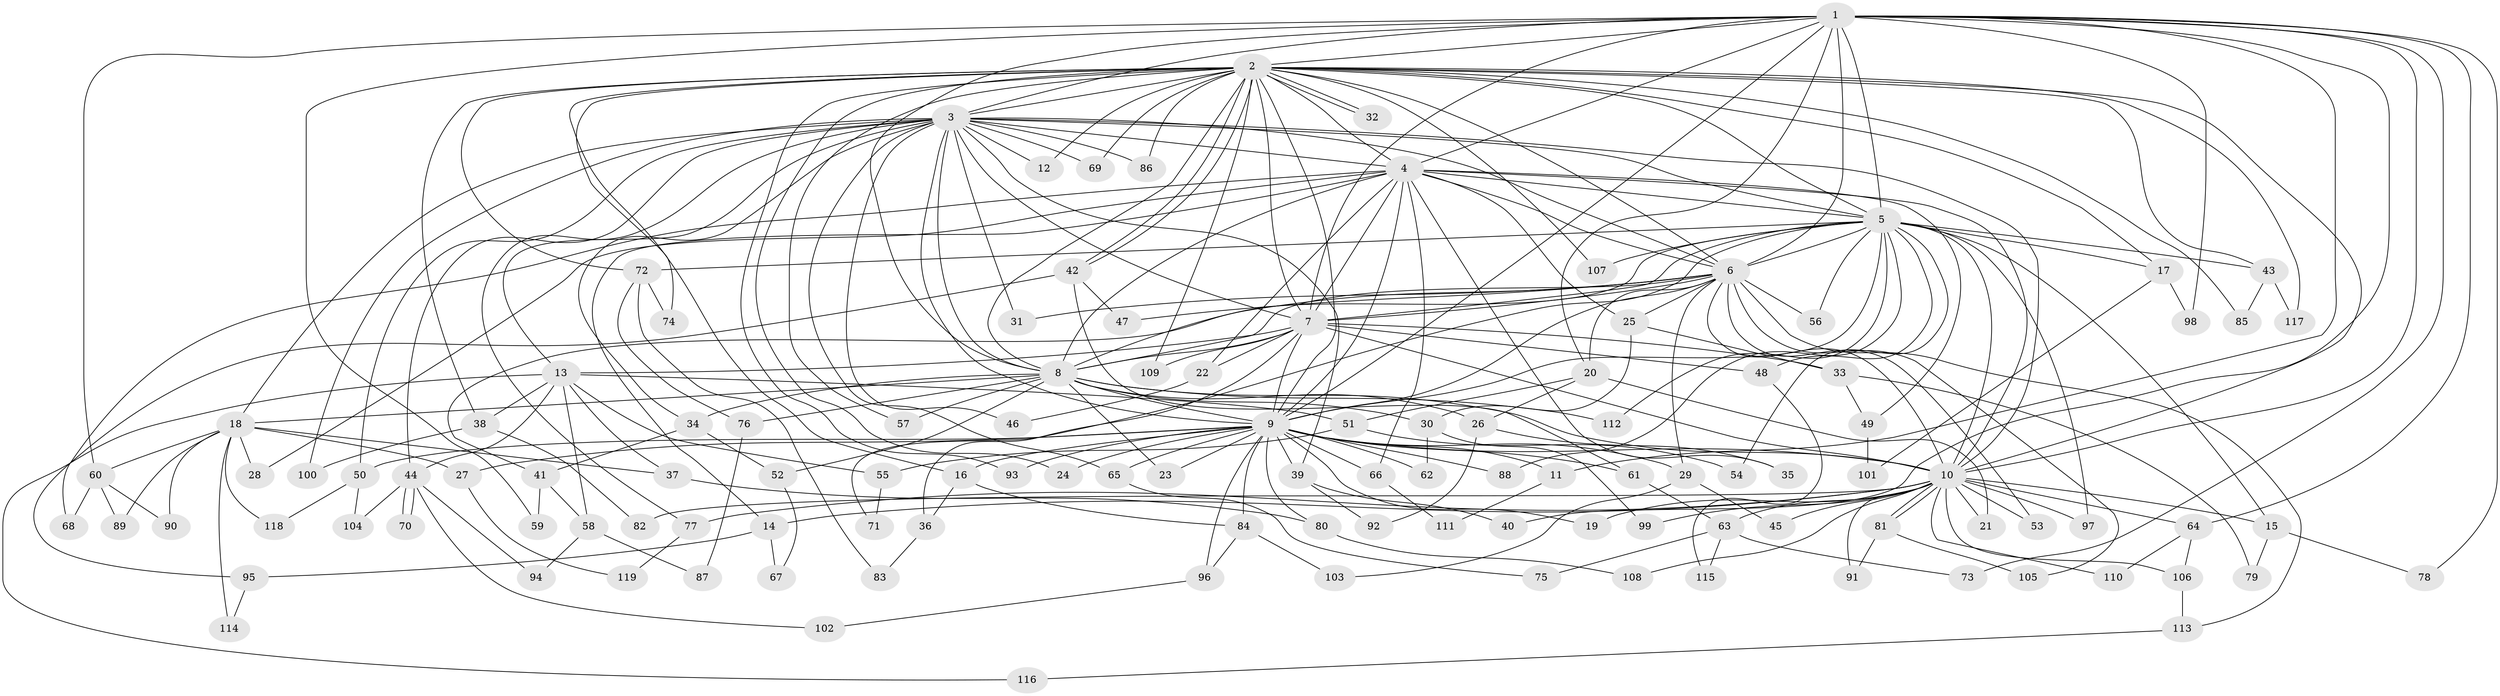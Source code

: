 // Generated by graph-tools (version 1.1) at 2025/14/03/09/25 04:14:07]
// undirected, 119 vertices, 263 edges
graph export_dot {
graph [start="1"]
  node [color=gray90,style=filled];
  1;
  2;
  3;
  4;
  5;
  6;
  7;
  8;
  9;
  10;
  11;
  12;
  13;
  14;
  15;
  16;
  17;
  18;
  19;
  20;
  21;
  22;
  23;
  24;
  25;
  26;
  27;
  28;
  29;
  30;
  31;
  32;
  33;
  34;
  35;
  36;
  37;
  38;
  39;
  40;
  41;
  42;
  43;
  44;
  45;
  46;
  47;
  48;
  49;
  50;
  51;
  52;
  53;
  54;
  55;
  56;
  57;
  58;
  59;
  60;
  61;
  62;
  63;
  64;
  65;
  66;
  67;
  68;
  69;
  70;
  71;
  72;
  73;
  74;
  75;
  76;
  77;
  78;
  79;
  80;
  81;
  82;
  83;
  84;
  85;
  86;
  87;
  88;
  89;
  90;
  91;
  92;
  93;
  94;
  95;
  96;
  97;
  98;
  99;
  100;
  101;
  102;
  103;
  104;
  105;
  106;
  107;
  108;
  109;
  110;
  111;
  112;
  113;
  114;
  115;
  116;
  117;
  118;
  119;
  1 -- 2;
  1 -- 3;
  1 -- 4;
  1 -- 5;
  1 -- 6;
  1 -- 7;
  1 -- 8;
  1 -- 9;
  1 -- 10;
  1 -- 11;
  1 -- 20;
  1 -- 40;
  1 -- 59;
  1 -- 60;
  1 -- 64;
  1 -- 73;
  1 -- 78;
  1 -- 98;
  2 -- 3;
  2 -- 4;
  2 -- 5;
  2 -- 6;
  2 -- 7;
  2 -- 8;
  2 -- 9;
  2 -- 10;
  2 -- 12;
  2 -- 16;
  2 -- 17;
  2 -- 24;
  2 -- 32;
  2 -- 32;
  2 -- 38;
  2 -- 42;
  2 -- 42;
  2 -- 43;
  2 -- 57;
  2 -- 69;
  2 -- 72;
  2 -- 74;
  2 -- 85;
  2 -- 86;
  2 -- 93;
  2 -- 107;
  2 -- 109;
  2 -- 117;
  3 -- 4;
  3 -- 5;
  3 -- 6;
  3 -- 7;
  3 -- 8;
  3 -- 9;
  3 -- 10;
  3 -- 12;
  3 -- 13;
  3 -- 18;
  3 -- 31;
  3 -- 34;
  3 -- 39;
  3 -- 44;
  3 -- 46;
  3 -- 50;
  3 -- 65;
  3 -- 69;
  3 -- 77;
  3 -- 86;
  3 -- 100;
  4 -- 5;
  4 -- 6;
  4 -- 7;
  4 -- 8;
  4 -- 9;
  4 -- 10;
  4 -- 14;
  4 -- 22;
  4 -- 25;
  4 -- 28;
  4 -- 35;
  4 -- 49;
  4 -- 66;
  4 -- 68;
  5 -- 6;
  5 -- 7;
  5 -- 8;
  5 -- 9;
  5 -- 10;
  5 -- 15;
  5 -- 17;
  5 -- 43;
  5 -- 48;
  5 -- 54;
  5 -- 56;
  5 -- 71;
  5 -- 72;
  5 -- 88;
  5 -- 97;
  5 -- 107;
  5 -- 112;
  6 -- 7;
  6 -- 8;
  6 -- 9;
  6 -- 10;
  6 -- 20;
  6 -- 25;
  6 -- 29;
  6 -- 31;
  6 -- 41;
  6 -- 47;
  6 -- 53;
  6 -- 56;
  6 -- 105;
  6 -- 113;
  7 -- 8;
  7 -- 9;
  7 -- 10;
  7 -- 13;
  7 -- 22;
  7 -- 33;
  7 -- 36;
  7 -- 48;
  7 -- 109;
  8 -- 9;
  8 -- 10;
  8 -- 18;
  8 -- 23;
  8 -- 26;
  8 -- 30;
  8 -- 34;
  8 -- 52;
  8 -- 57;
  8 -- 76;
  8 -- 112;
  9 -- 10;
  9 -- 11;
  9 -- 16;
  9 -- 19;
  9 -- 23;
  9 -- 24;
  9 -- 27;
  9 -- 29;
  9 -- 39;
  9 -- 50;
  9 -- 61;
  9 -- 62;
  9 -- 65;
  9 -- 66;
  9 -- 80;
  9 -- 84;
  9 -- 88;
  9 -- 93;
  9 -- 96;
  10 -- 14;
  10 -- 15;
  10 -- 19;
  10 -- 21;
  10 -- 45;
  10 -- 53;
  10 -- 63;
  10 -- 64;
  10 -- 77;
  10 -- 81;
  10 -- 81;
  10 -- 82;
  10 -- 91;
  10 -- 97;
  10 -- 99;
  10 -- 106;
  10 -- 108;
  10 -- 110;
  11 -- 111;
  13 -- 37;
  13 -- 38;
  13 -- 44;
  13 -- 51;
  13 -- 55;
  13 -- 58;
  13 -- 116;
  14 -- 67;
  14 -- 95;
  15 -- 78;
  15 -- 79;
  16 -- 36;
  16 -- 84;
  17 -- 98;
  17 -- 101;
  18 -- 27;
  18 -- 28;
  18 -- 37;
  18 -- 60;
  18 -- 89;
  18 -- 90;
  18 -- 114;
  18 -- 118;
  20 -- 21;
  20 -- 26;
  20 -- 51;
  22 -- 46;
  25 -- 30;
  25 -- 33;
  26 -- 35;
  26 -- 92;
  27 -- 119;
  29 -- 45;
  29 -- 103;
  30 -- 62;
  30 -- 99;
  33 -- 49;
  33 -- 79;
  34 -- 41;
  34 -- 52;
  36 -- 83;
  37 -- 80;
  38 -- 82;
  38 -- 100;
  39 -- 40;
  39 -- 92;
  41 -- 58;
  41 -- 59;
  42 -- 47;
  42 -- 61;
  42 -- 95;
  43 -- 85;
  43 -- 117;
  44 -- 70;
  44 -- 70;
  44 -- 94;
  44 -- 102;
  44 -- 104;
  48 -- 115;
  49 -- 101;
  50 -- 104;
  50 -- 118;
  51 -- 54;
  51 -- 55;
  52 -- 67;
  55 -- 71;
  58 -- 87;
  58 -- 94;
  60 -- 68;
  60 -- 89;
  60 -- 90;
  61 -- 63;
  63 -- 73;
  63 -- 75;
  63 -- 115;
  64 -- 106;
  64 -- 110;
  65 -- 75;
  66 -- 111;
  72 -- 74;
  72 -- 76;
  72 -- 83;
  76 -- 87;
  77 -- 119;
  80 -- 108;
  81 -- 91;
  81 -- 105;
  84 -- 96;
  84 -- 103;
  95 -- 114;
  96 -- 102;
  106 -- 113;
  113 -- 116;
}
